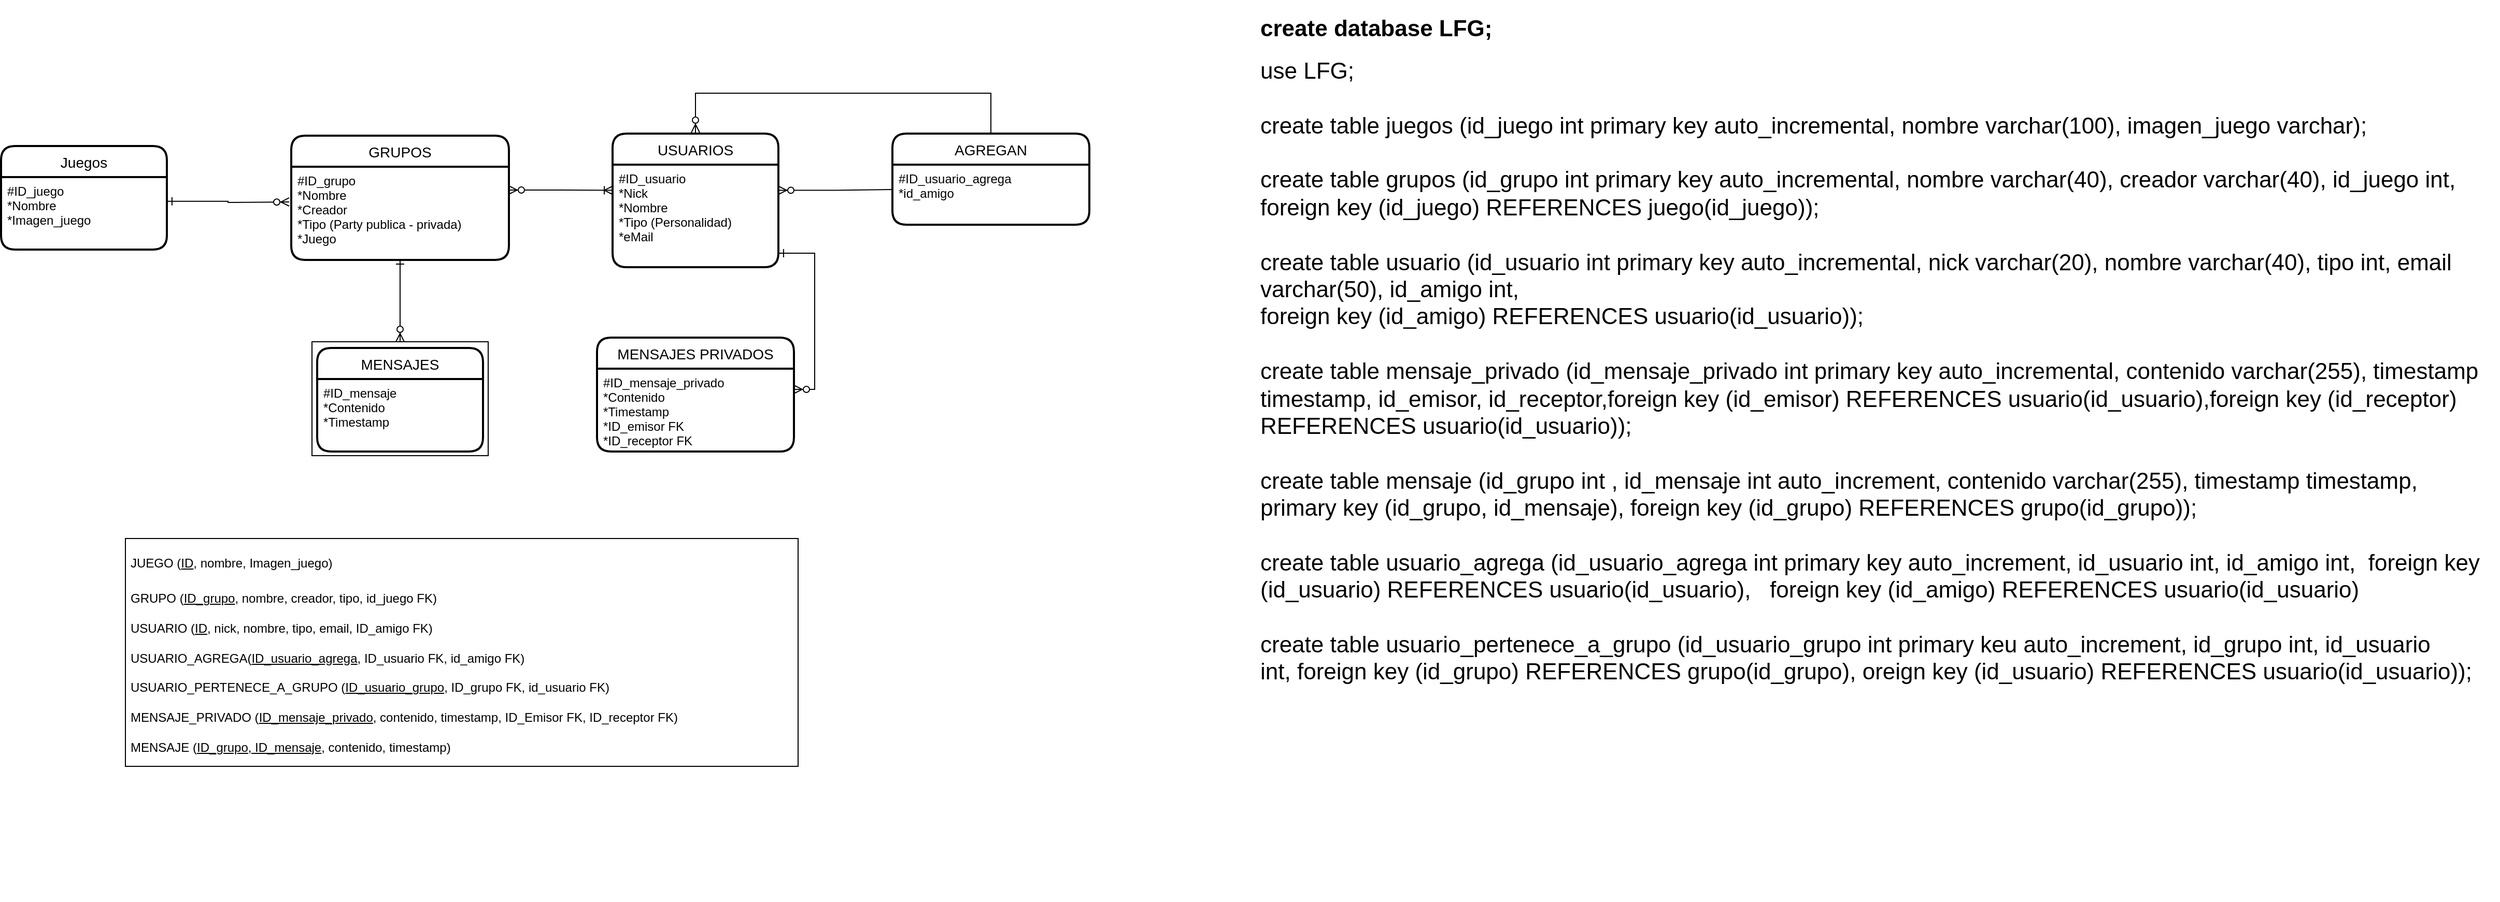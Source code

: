 <mxfile version="14.9.6" type="device"><diagram id="fGXiITKRBBbYJHxgEdGm" name="Proyecto Final"><mxGraphModel dx="2128" dy="1915" grid="1" gridSize="10" guides="1" tooltips="1" connect="1" arrows="1" fold="1" page="1" pageScale="1" pageWidth="827" pageHeight="1169" math="0" shadow="0"><root><mxCell id="0"/><mxCell id="1" parent="0"/><mxCell id="xlUKNqz5LgOI7BJJs7a0-16" value="" style="rounded=0;whiteSpace=wrap;html=1;strokeColor=#000000;" vertex="1" parent="1"><mxGeometry x="340" y="420" width="170" height="110" as="geometry"/></mxCell><mxCell id="fz3BFQP-4LdyfSXJcYYv-1" value="USUARIOS" style="swimlane;childLayout=stackLayout;horizontal=1;startSize=30;horizontalStack=0;rounded=1;fontSize=14;fontStyle=0;strokeWidth=2;resizeParent=0;resizeLast=1;shadow=0;dashed=0;align=center;" parent="1" vertex="1"><mxGeometry x="630" y="219" width="160" height="129" as="geometry"/></mxCell><mxCell id="fz3BFQP-4LdyfSXJcYYv-2" value="#ID_usuario&#10;*Nick&#10;*Nombre&#10;*Tipo (Personalidad)&#10;*eMail" style="align=left;strokeColor=none;fillColor=none;spacingLeft=4;fontSize=12;verticalAlign=top;resizable=0;rotatable=0;part=1;" parent="fz3BFQP-4LdyfSXJcYYv-1" vertex="1"><mxGeometry y="30" width="160" height="99" as="geometry"/></mxCell><mxCell id="xlUKNqz5LgOI7BJJs7a0-6" style="edgeStyle=orthogonalEdgeStyle;rounded=0;orthogonalLoop=1;jettySize=auto;html=1;endArrow=ERzeroToMany;endFill=1;startArrow=none;startFill=0;exitX=0.5;exitY=0;exitDx=0;exitDy=0;" edge="1" parent="fz3BFQP-4LdyfSXJcYYv-1" source="xlUKNqz5LgOI7BJJs7a0-17"><mxGeometry relative="1" as="geometry"><mxPoint x="80" y="-1" as="targetPoint"/><mxPoint x="370" y="-29" as="sourcePoint"/><Array as="points"><mxPoint x="365" y="-39"/><mxPoint x="80" y="-39"/></Array></mxGeometry></mxCell><mxCell id="fz3BFQP-4LdyfSXJcYYv-3" value="GRUPOS" style="swimlane;childLayout=stackLayout;horizontal=1;startSize=30;horizontalStack=0;rounded=1;fontSize=14;fontStyle=0;strokeWidth=2;resizeParent=0;resizeLast=1;shadow=0;dashed=0;align=center;" parent="1" vertex="1"><mxGeometry x="320" y="221" width="210" height="120" as="geometry"/></mxCell><mxCell id="fz3BFQP-4LdyfSXJcYYv-4" value="#ID_grupo&#10;*Nombre&#10;*Creador&#10;*Tipo (Party publica - privada)&#10;*Juego" style="align=left;strokeColor=none;fillColor=none;spacingLeft=4;fontSize=12;verticalAlign=top;resizable=0;rotatable=0;part=1;" parent="fz3BFQP-4LdyfSXJcYYv-3" vertex="1"><mxGeometry y="30" width="210" height="90" as="geometry"/></mxCell><mxCell id="fz3BFQP-4LdyfSXJcYYv-5" value="Juegos" style="swimlane;childLayout=stackLayout;horizontal=1;startSize=30;horizontalStack=0;rounded=1;fontSize=14;fontStyle=0;strokeWidth=2;resizeParent=0;resizeLast=1;shadow=0;dashed=0;align=center;" parent="1" vertex="1"><mxGeometry x="40" y="231" width="160" height="100" as="geometry"/></mxCell><mxCell id="fz3BFQP-4LdyfSXJcYYv-6" value="#ID_juego&#10;*Nombre&#10;*Imagen_juego" style="align=left;strokeColor=none;fillColor=none;spacingLeft=4;fontSize=12;verticalAlign=top;resizable=0;rotatable=0;part=1;" parent="fz3BFQP-4LdyfSXJcYYv-5" vertex="1"><mxGeometry y="30" width="160" height="70" as="geometry"/></mxCell><mxCell id="fz3BFQP-4LdyfSXJcYYv-7" value="MENSAJES PRIVADOS" style="swimlane;childLayout=stackLayout;horizontal=1;startSize=30;horizontalStack=0;rounded=1;fontSize=14;fontStyle=0;strokeWidth=2;resizeParent=0;resizeLast=1;shadow=0;dashed=0;align=center;" parent="1" vertex="1"><mxGeometry x="615" y="416" width="190" height="110" as="geometry"/></mxCell><mxCell id="fz3BFQP-4LdyfSXJcYYv-8" value="#ID_mensaje_privado&#10;*Contenido&#10;*Timestamp&#10;*ID_emisor FK&#10;*ID_receptor FK" style="align=left;strokeColor=none;fillColor=none;spacingLeft=4;fontSize=12;verticalAlign=top;resizable=0;rotatable=0;part=1;" parent="fz3BFQP-4LdyfSXJcYYv-7" vertex="1"><mxGeometry y="30" width="190" height="80" as="geometry"/></mxCell><mxCell id="xlUKNqz5LgOI7BJJs7a0-1" style="edgeStyle=orthogonalEdgeStyle;rounded=0;orthogonalLoop=1;jettySize=auto;html=1;exitX=1;exitY=0.25;exitDx=0;exitDy=0;entryX=0;entryY=0.25;entryDx=0;entryDy=0;endArrow=ERoneToMany;endFill=0;startArrow=ERzeroToMany;startFill=1;" edge="1" parent="1" source="fz3BFQP-4LdyfSXJcYYv-4" target="fz3BFQP-4LdyfSXJcYYv-2"><mxGeometry relative="1" as="geometry"/></mxCell><mxCell id="xlUKNqz5LgOI7BJJs7a0-3" style="edgeStyle=orthogonalEdgeStyle;rounded=0;orthogonalLoop=1;jettySize=auto;html=1;exitX=0.5;exitY=1;exitDx=0;exitDy=0;endArrow=ERzeroToMany;endFill=1;startArrow=ERone;startFill=0;entryX=0.5;entryY=0;entryDx=0;entryDy=0;" edge="1" parent="1" source="fz3BFQP-4LdyfSXJcYYv-4" target="xlUKNqz5LgOI7BJJs7a0-16"><mxGeometry relative="1" as="geometry"><mxPoint x="425" y="410" as="targetPoint"/></mxGeometry></mxCell><mxCell id="xlUKNqz5LgOI7BJJs7a0-4" style="edgeStyle=orthogonalEdgeStyle;rounded=0;orthogonalLoop=1;jettySize=auto;html=1;exitX=1;exitY=0.25;exitDx=0;exitDy=0;endArrow=ERone;endFill=0;startArrow=ERzeroToMany;startFill=1;entryX=1.006;entryY=0.864;entryDx=0;entryDy=0;entryPerimeter=0;" edge="1" parent="1" source="fz3BFQP-4LdyfSXJcYYv-8" target="fz3BFQP-4LdyfSXJcYYv-2"><mxGeometry relative="1" as="geometry"/></mxCell><mxCell id="xlUKNqz5LgOI7BJJs7a0-5" style="edgeStyle=orthogonalEdgeStyle;rounded=0;orthogonalLoop=1;jettySize=auto;html=1;endArrow=ERzeroToMany;endFill=1;startArrow=ERone;startFill=0;exitX=1.006;exitY=0.334;exitDx=0;exitDy=0;exitPerimeter=0;" edge="1" parent="1" source="fz3BFQP-4LdyfSXJcYYv-6"><mxGeometry relative="1" as="geometry"><mxPoint x="318" y="285" as="targetPoint"/><mxPoint x="210" y="285" as="sourcePoint"/></mxGeometry></mxCell><mxCell id="xlUKNqz5LgOI7BJJs7a0-10" value="&lt;h1&gt;&lt;span style=&quot;font-size: 12px ; font-weight: 400&quot;&gt;JUEGO (&lt;u&gt;ID&lt;/u&gt;, nombre, Imagen_juego)&lt;/span&gt;&lt;br style=&quot;font-size: 12px ; font-weight: 400&quot;&gt;&lt;/h1&gt;&lt;div&gt;&lt;span style=&quot;font-size: 12px ; font-weight: 400&quot;&gt;GRUPO (&lt;u&gt;ID_grupo&lt;/u&gt;, nombre, creador, tipo, id_juego FK)&lt;/span&gt;&lt;/div&gt;&lt;div&gt;&lt;span style=&quot;font-size: 12px ; font-weight: 400&quot;&gt;&lt;br&gt;&lt;/span&gt;&lt;/div&gt;&lt;div&gt;USUARIO (&lt;u&gt;ID&lt;/u&gt;, nick, nombre, tipo, email, ID_amigo FK)&lt;/div&gt;&lt;div&gt;&lt;br&gt;&lt;/div&gt;&lt;div&gt;USUARIO_AGREGA(&lt;u&gt;ID_usuario_agrega&lt;/u&gt;, ID_usuario FK, id_amigo FK)&lt;/div&gt;&lt;div&gt;&lt;br&gt;&lt;/div&gt;&lt;div&gt;USUARIO_PERTENECE_A_GRUPO (&lt;u&gt;ID_usuario_grupo&lt;/u&gt;, ID_grupo FK, id_usuario FK)&lt;/div&gt;&lt;div&gt;&lt;br&gt;&lt;/div&gt;&lt;div&gt;MENSAJE_PRIVADO (&lt;u&gt;ID_mensaje_privado&lt;/u&gt;, contenido, timestamp, ID_Emisor FK, ID_receptor FK)&lt;/div&gt;&lt;div&gt;&lt;br&gt;&lt;/div&gt;&lt;div&gt;MENSAJE (&lt;u&gt;ID_grupo,&amp;nbsp;ID_mensaje&lt;/u&gt;, contenido, timestamp)&lt;/div&gt;" style="text;html=1;fillColor=none;spacing=5;spacingTop=-20;whiteSpace=wrap;overflow=hidden;rounded=0;strokeColor=#000000;align=left;" vertex="1" parent="1"><mxGeometry x="160" y="610" width="649" height="220" as="geometry"/></mxCell><mxCell id="xlUKNqz5LgOI7BJJs7a0-11" value="&lt;h1 style=&quot;font-size: 22px&quot;&gt;&lt;font style=&quot;font-size: 22px&quot;&gt;create database LFG;&lt;/font&gt;&lt;/h1&gt;&lt;div style=&quot;font-size: 22px&quot;&gt;use LFG;&lt;/div&gt;&lt;div style=&quot;font-size: 22px&quot;&gt;&lt;br&gt;&lt;/div&gt;&lt;div style=&quot;font-size: 22px&quot;&gt;create table juegos (id_juego int primary key auto_incremental, nombre varchar(100), imagen_juego varchar);&lt;/div&gt;&lt;div style=&quot;font-size: 22px&quot;&gt;&lt;br&gt;&lt;/div&gt;&lt;div style=&quot;font-size: 22px&quot;&gt;create table grupos (id_grupo int primary key auto_incremental, nombre varchar(40), creador varchar(40), id_juego int, foreign key (id_juego) REFERENCES juego(id_juego));&lt;/div&gt;&lt;div style=&quot;font-size: 22px&quot;&gt;&lt;br&gt;&lt;/div&gt;&lt;div style=&quot;font-size: 22px&quot;&gt;create table usuario (id_usuario int primary key auto_incremental, nick varchar(20), nombre varchar(40), tipo int, email varchar(50), id_amigo int,&amp;nbsp;&lt;/div&gt;&lt;span style=&quot;font-size: 22px&quot;&gt;foreign key (id_amigo) REFERENCES usuario(id_usuario));&lt;br&gt;&lt;br&gt;create table mensaje_privado (id_mensaje_privado int primary key auto_incremental, contenido varchar(255), timestamp timestamp, id_emisor, id_receptor,&lt;/span&gt;&lt;span style=&quot;font-size: 22px&quot;&gt;foreign key (id_emisor) REFERENCES usuario&lt;/span&gt;&lt;span style=&quot;font-size: 22px&quot;&gt;(id_usuario),&lt;/span&gt;&lt;span style=&quot;font-size: 22px&quot;&gt;foreign key (id_receptor) REFERENCES usuario&lt;/span&gt;&lt;span style=&quot;font-size: 22px&quot;&gt;(id_usuario)&lt;/span&gt;&lt;span style=&quot;font-size: 22px&quot;&gt;);&lt;br&gt;&lt;br&gt;create table mensaje (id_grupo int , id_mensaje int auto_increment, contenido varchar(255), timestamp timestamp, primary key (id_grupo, id_mensaje),&amp;nbsp;&lt;/span&gt;&lt;span style=&quot;font-size: 22px&quot;&gt;foreign key (id_grupo) REFERENCES grupo&lt;/span&gt;&lt;span style=&quot;font-size: 22px&quot;&gt;(id_grupo));&lt;br&gt;&lt;/span&gt;&lt;span style=&quot;font-size: 22px&quot;&gt;&lt;br&gt;create table usuario_agrega (id_usuario_agrega int primary key auto_increment, id_usuario int, id_amigo int,&amp;nbsp;&lt;/span&gt;&lt;span style=&quot;font-size: 22px&quot;&gt;&amp;nbsp;&lt;/span&gt;&lt;span style=&quot;font-size: 22px&quot;&gt;foreign key (id_usuario) REFERENCES usuario&lt;/span&gt;&lt;span style=&quot;font-size: 22px&quot;&gt;(id_usuario),&amp;nbsp;&lt;/span&gt;&lt;span style=&quot;font-size: 22px&quot;&gt;&amp;nbsp;&lt;/span&gt;&lt;span style=&quot;font-size: 22px&quot;&gt;&amp;nbsp;&lt;/span&gt;&lt;span style=&quot;font-size: 22px&quot;&gt;foreign key (id_amigo) REFERENCES usuario&lt;/span&gt;&lt;span style=&quot;font-size: 22px&quot;&gt;(id_usuario)&lt;br&gt;&lt;br&gt;create table usuario_pertenece_a_grupo (id_usuario_grupo int primary keu auto_increment, id_grupo int, id_usuario int,&amp;nbsp;&lt;/span&gt;&lt;span style=&quot;font-size: 22px&quot;&gt;foreign key (id_grupo) REFERENCES grupo&lt;/span&gt;&lt;span style=&quot;font-size: 22px&quot;&gt;(id_grupo),&amp;nbsp;&lt;/span&gt;&lt;span style=&quot;font-size: 22px&quot;&gt;oreign key (id_usuario) REFERENCES usuario&lt;/span&gt;&lt;span style=&quot;font-size: 22px&quot;&gt;(id_usuario));&lt;/span&gt;&lt;span style=&quot;font-size: 22px&quot;&gt;&lt;br&gt;&lt;/span&gt;&lt;span style=&quot;font-size: 22px&quot;&gt;&lt;br&gt;&lt;br&gt;&lt;/span&gt;" style="text;html=1;strokeColor=none;fillColor=none;spacing=5;spacingTop=-20;whiteSpace=wrap;overflow=hidden;rounded=0;" vertex="1" parent="1"><mxGeometry x="1250" y="100" width="1200" height="860" as="geometry"/></mxCell><mxCell id="xlUKNqz5LgOI7BJJs7a0-12" value="MENSAJES" style="swimlane;childLayout=stackLayout;horizontal=1;startSize=30;horizontalStack=0;rounded=1;fontSize=14;fontStyle=0;strokeWidth=2;resizeParent=0;resizeLast=1;shadow=0;dashed=0;align=center;" vertex="1" parent="1"><mxGeometry x="345" y="426" width="160" height="100" as="geometry"/></mxCell><mxCell id="xlUKNqz5LgOI7BJJs7a0-13" value="#ID_mensaje&#10;*Contenido&#10;*Timestamp" style="align=left;strokeColor=none;fillColor=none;spacingLeft=4;fontSize=12;verticalAlign=top;resizable=0;rotatable=0;part=1;" vertex="1" parent="xlUKNqz5LgOI7BJJs7a0-12"><mxGeometry y="30" width="160" height="70" as="geometry"/></mxCell><mxCell id="xlUKNqz5LgOI7BJJs7a0-17" value="AGREGAN" style="swimlane;childLayout=stackLayout;horizontal=1;startSize=30;horizontalStack=0;rounded=1;fontSize=14;fontStyle=0;strokeWidth=2;resizeParent=0;resizeLast=1;shadow=0;dashed=0;align=center;" vertex="1" parent="1"><mxGeometry x="900" y="219" width="190" height="88" as="geometry"/></mxCell><mxCell id="xlUKNqz5LgOI7BJJs7a0-18" value="#ID_usuario_agrega&#10;*id_amigo&#10;" style="align=left;strokeColor=none;fillColor=none;spacingLeft=4;fontSize=12;verticalAlign=top;resizable=0;rotatable=0;part=1;" vertex="1" parent="xlUKNqz5LgOI7BJJs7a0-17"><mxGeometry y="30" width="190" height="58" as="geometry"/></mxCell><mxCell id="xlUKNqz5LgOI7BJJs7a0-21" style="edgeStyle=orthogonalEdgeStyle;rounded=0;orthogonalLoop=1;jettySize=auto;html=1;exitX=1;exitY=0.25;exitDx=0;exitDy=0;entryX=0;entryY=0.414;entryDx=0;entryDy=0;entryPerimeter=0;startArrow=ERzeroToMany;startFill=1;endArrow=none;endFill=0;" edge="1" parent="1" source="fz3BFQP-4LdyfSXJcYYv-2" target="xlUKNqz5LgOI7BJJs7a0-18"><mxGeometry relative="1" as="geometry"/></mxCell></root></mxGraphModel></diagram></mxfile>